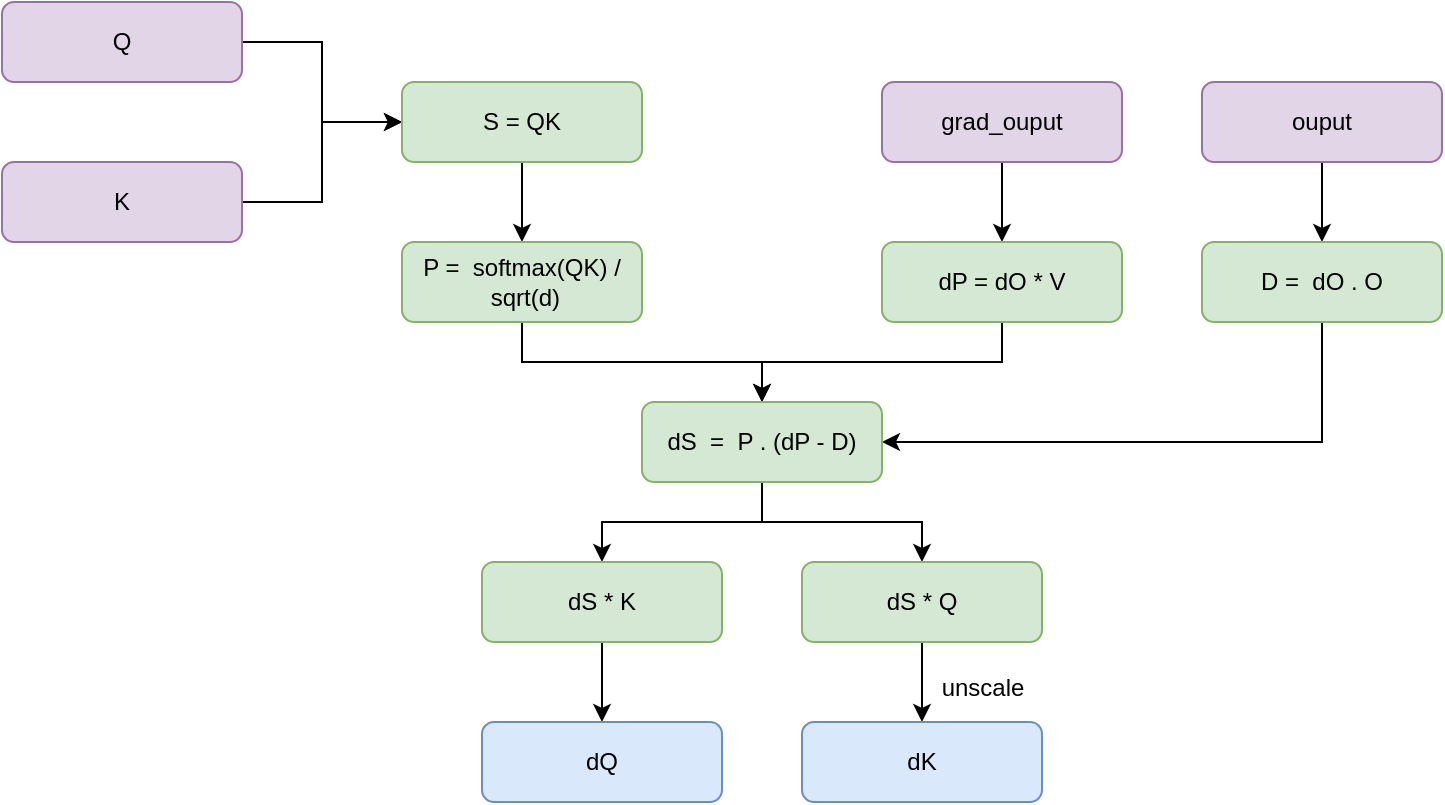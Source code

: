 <mxfile version="21.6.1" type="github">
  <diagram name="第 1 页" id="PJef4nOZp_Pi-idaibnx">
    <mxGraphModel dx="1242" dy="715" grid="1" gridSize="10" guides="1" tooltips="1" connect="1" arrows="1" fold="1" page="1" pageScale="1" pageWidth="827" pageHeight="1169" math="0" shadow="0">
      <root>
        <mxCell id="0" />
        <mxCell id="1" parent="0" />
        <mxCell id="UhCvBVR4pF60mXPPfr7d-32" style="edgeStyle=orthogonalEdgeStyle;rounded=0;orthogonalLoop=1;jettySize=auto;html=1;exitX=1;exitY=0.5;exitDx=0;exitDy=0;entryX=0;entryY=0.5;entryDx=0;entryDy=0;" edge="1" parent="1" source="UhCvBVR4pF60mXPPfr7d-10" target="UhCvBVR4pF60mXPPfr7d-12">
          <mxGeometry relative="1" as="geometry" />
        </mxCell>
        <mxCell id="UhCvBVR4pF60mXPPfr7d-10" value="Q" style="rounded=1;whiteSpace=wrap;html=1;fillColor=#e1d5e7;strokeColor=#9673a6;" vertex="1" parent="1">
          <mxGeometry x="80" y="280" width="120" height="40" as="geometry" />
        </mxCell>
        <mxCell id="UhCvBVR4pF60mXPPfr7d-33" style="edgeStyle=orthogonalEdgeStyle;rounded=0;orthogonalLoop=1;jettySize=auto;html=1;entryX=0;entryY=0.5;entryDx=0;entryDy=0;" edge="1" parent="1" source="UhCvBVR4pF60mXPPfr7d-11" target="UhCvBVR4pF60mXPPfr7d-12">
          <mxGeometry relative="1" as="geometry" />
        </mxCell>
        <mxCell id="UhCvBVR4pF60mXPPfr7d-11" value="K" style="rounded=1;whiteSpace=wrap;html=1;fillColor=#e1d5e7;strokeColor=#9673a6;" vertex="1" parent="1">
          <mxGeometry x="80" y="360" width="120" height="40" as="geometry" />
        </mxCell>
        <mxCell id="UhCvBVR4pF60mXPPfr7d-18" value="" style="edgeStyle=orthogonalEdgeStyle;rounded=0;orthogonalLoop=1;jettySize=auto;html=1;" edge="1" parent="1" source="UhCvBVR4pF60mXPPfr7d-12" target="UhCvBVR4pF60mXPPfr7d-13">
          <mxGeometry relative="1" as="geometry" />
        </mxCell>
        <mxCell id="UhCvBVR4pF60mXPPfr7d-12" value="S = QK" style="rounded=1;whiteSpace=wrap;html=1;fillColor=#d5e8d4;strokeColor=#82b366;" vertex="1" parent="1">
          <mxGeometry x="280" y="320" width="120" height="40" as="geometry" />
        </mxCell>
        <mxCell id="UhCvBVR4pF60mXPPfr7d-26" style="edgeStyle=orthogonalEdgeStyle;rounded=0;orthogonalLoop=1;jettySize=auto;html=1;exitX=0.5;exitY=1;exitDx=0;exitDy=0;entryX=0.5;entryY=0;entryDx=0;entryDy=0;" edge="1" parent="1" source="UhCvBVR4pF60mXPPfr7d-13" target="UhCvBVR4pF60mXPPfr7d-24">
          <mxGeometry relative="1" as="geometry" />
        </mxCell>
        <mxCell id="UhCvBVR4pF60mXPPfr7d-13" value="P = &amp;nbsp;softmax(QK) / &amp;nbsp;sqrt(d)" style="rounded=1;whiteSpace=wrap;html=1;fillColor=#d5e8d4;strokeColor=#82b366;" vertex="1" parent="1">
          <mxGeometry x="280" y="400" width="120" height="40" as="geometry" />
        </mxCell>
        <mxCell id="UhCvBVR4pF60mXPPfr7d-28" value="" style="edgeStyle=orthogonalEdgeStyle;rounded=0;orthogonalLoop=1;jettySize=auto;html=1;" edge="1" parent="1" source="UhCvBVR4pF60mXPPfr7d-19" target="UhCvBVR4pF60mXPPfr7d-23">
          <mxGeometry relative="1" as="geometry" />
        </mxCell>
        <mxCell id="UhCvBVR4pF60mXPPfr7d-19" value="grad_ouput" style="rounded=1;whiteSpace=wrap;html=1;fillColor=#e1d5e7;strokeColor=#9673a6;" vertex="1" parent="1">
          <mxGeometry x="520" y="320" width="120" height="40" as="geometry" />
        </mxCell>
        <mxCell id="UhCvBVR4pF60mXPPfr7d-29" value="" style="edgeStyle=orthogonalEdgeStyle;rounded=0;orthogonalLoop=1;jettySize=auto;html=1;" edge="1" parent="1" source="UhCvBVR4pF60mXPPfr7d-21" target="UhCvBVR4pF60mXPPfr7d-22">
          <mxGeometry relative="1" as="geometry" />
        </mxCell>
        <mxCell id="UhCvBVR4pF60mXPPfr7d-21" value="ouput" style="rounded=1;whiteSpace=wrap;html=1;fillColor=#e1d5e7;strokeColor=#9673a6;" vertex="1" parent="1">
          <mxGeometry x="680" y="320" width="120" height="40" as="geometry" />
        </mxCell>
        <mxCell id="UhCvBVR4pF60mXPPfr7d-31" style="edgeStyle=orthogonalEdgeStyle;rounded=0;orthogonalLoop=1;jettySize=auto;html=1;exitX=0.5;exitY=1;exitDx=0;exitDy=0;entryX=1;entryY=0.5;entryDx=0;entryDy=0;" edge="1" parent="1" source="UhCvBVR4pF60mXPPfr7d-22" target="UhCvBVR4pF60mXPPfr7d-24">
          <mxGeometry relative="1" as="geometry" />
        </mxCell>
        <mxCell id="UhCvBVR4pF60mXPPfr7d-22" value="D = &amp;nbsp;dO . O" style="rounded=1;whiteSpace=wrap;html=1;fillColor=#d5e8d4;strokeColor=#82b366;" vertex="1" parent="1">
          <mxGeometry x="680" y="400" width="120" height="40" as="geometry" />
        </mxCell>
        <mxCell id="UhCvBVR4pF60mXPPfr7d-30" style="edgeStyle=orthogonalEdgeStyle;rounded=0;orthogonalLoop=1;jettySize=auto;html=1;exitX=0.5;exitY=1;exitDx=0;exitDy=0;entryX=0.5;entryY=0;entryDx=0;entryDy=0;" edge="1" parent="1" source="UhCvBVR4pF60mXPPfr7d-23" target="UhCvBVR4pF60mXPPfr7d-24">
          <mxGeometry relative="1" as="geometry" />
        </mxCell>
        <mxCell id="UhCvBVR4pF60mXPPfr7d-23" value="dP = dO * V" style="rounded=1;whiteSpace=wrap;html=1;fillColor=#d5e8d4;strokeColor=#82b366;" vertex="1" parent="1">
          <mxGeometry x="520" y="400" width="120" height="40" as="geometry" />
        </mxCell>
        <mxCell id="UhCvBVR4pF60mXPPfr7d-35" value="" style="edgeStyle=orthogonalEdgeStyle;rounded=0;orthogonalLoop=1;jettySize=auto;html=1;" edge="1" parent="1" source="UhCvBVR4pF60mXPPfr7d-24" target="UhCvBVR4pF60mXPPfr7d-34">
          <mxGeometry relative="1" as="geometry" />
        </mxCell>
        <mxCell id="UhCvBVR4pF60mXPPfr7d-37" style="edgeStyle=orthogonalEdgeStyle;rounded=0;orthogonalLoop=1;jettySize=auto;html=1;exitX=0.5;exitY=1;exitDx=0;exitDy=0;entryX=0.5;entryY=0;entryDx=0;entryDy=0;" edge="1" parent="1" source="UhCvBVR4pF60mXPPfr7d-24" target="UhCvBVR4pF60mXPPfr7d-36">
          <mxGeometry relative="1" as="geometry" />
        </mxCell>
        <mxCell id="UhCvBVR4pF60mXPPfr7d-24" value="dS &amp;nbsp;= &amp;nbsp;P . (dP - D)" style="rounded=1;whiteSpace=wrap;html=1;fillColor=#d5e8d4;strokeColor=#82b366;" vertex="1" parent="1">
          <mxGeometry x="400" y="480" width="120" height="40" as="geometry" />
        </mxCell>
        <mxCell id="UhCvBVR4pF60mXPPfr7d-40" value="" style="edgeStyle=orthogonalEdgeStyle;rounded=0;orthogonalLoop=1;jettySize=auto;html=1;" edge="1" parent="1" source="UhCvBVR4pF60mXPPfr7d-34" target="UhCvBVR4pF60mXPPfr7d-39">
          <mxGeometry relative="1" as="geometry" />
        </mxCell>
        <mxCell id="UhCvBVR4pF60mXPPfr7d-34" value="dS * K" style="whiteSpace=wrap;html=1;fillColor=#d5e8d4;strokeColor=#82b366;rounded=1;" vertex="1" parent="1">
          <mxGeometry x="320" y="560" width="120" height="40" as="geometry" />
        </mxCell>
        <mxCell id="UhCvBVR4pF60mXPPfr7d-41" value="" style="edgeStyle=orthogonalEdgeStyle;rounded=0;orthogonalLoop=1;jettySize=auto;html=1;" edge="1" parent="1" source="UhCvBVR4pF60mXPPfr7d-36" target="UhCvBVR4pF60mXPPfr7d-38">
          <mxGeometry relative="1" as="geometry" />
        </mxCell>
        <mxCell id="UhCvBVR4pF60mXPPfr7d-36" value="dS * Q" style="whiteSpace=wrap;html=1;fillColor=#d5e8d4;strokeColor=#82b366;rounded=1;" vertex="1" parent="1">
          <mxGeometry x="480" y="560" width="120" height="40" as="geometry" />
        </mxCell>
        <mxCell id="UhCvBVR4pF60mXPPfr7d-38" value="dK" style="whiteSpace=wrap;html=1;fillColor=#dae8fc;strokeColor=#6c8ebf;rounded=1;" vertex="1" parent="1">
          <mxGeometry x="480" y="640" width="120" height="40" as="geometry" />
        </mxCell>
        <mxCell id="UhCvBVR4pF60mXPPfr7d-39" value="dQ" style="whiteSpace=wrap;html=1;fillColor=#dae8fc;strokeColor=#6c8ebf;rounded=1;" vertex="1" parent="1">
          <mxGeometry x="320" y="640" width="120" height="40" as="geometry" />
        </mxCell>
        <mxCell id="UhCvBVR4pF60mXPPfr7d-42" value="unscale" style="text;html=1;align=center;verticalAlign=middle;resizable=0;points=[];autosize=1;strokeColor=none;fillColor=none;" vertex="1" parent="1">
          <mxGeometry x="540" y="608" width="60" height="30" as="geometry" />
        </mxCell>
      </root>
    </mxGraphModel>
  </diagram>
</mxfile>
